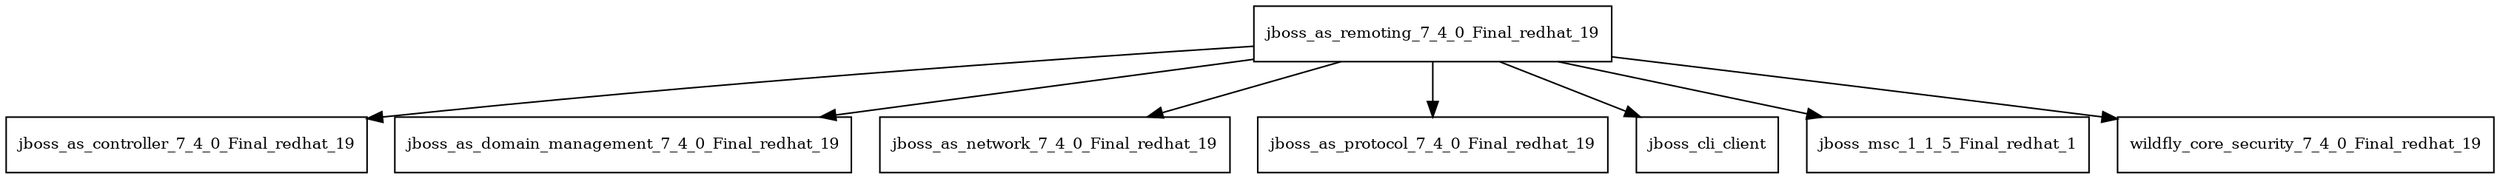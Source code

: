 digraph jboss_as_remoting_7_4_0_Final_redhat_19_dependencies {
  node [shape = box, fontsize=10.0];
  jboss_as_remoting_7_4_0_Final_redhat_19 -> jboss_as_controller_7_4_0_Final_redhat_19;
  jboss_as_remoting_7_4_0_Final_redhat_19 -> jboss_as_domain_management_7_4_0_Final_redhat_19;
  jboss_as_remoting_7_4_0_Final_redhat_19 -> jboss_as_network_7_4_0_Final_redhat_19;
  jboss_as_remoting_7_4_0_Final_redhat_19 -> jboss_as_protocol_7_4_0_Final_redhat_19;
  jboss_as_remoting_7_4_0_Final_redhat_19 -> jboss_cli_client;
  jboss_as_remoting_7_4_0_Final_redhat_19 -> jboss_msc_1_1_5_Final_redhat_1;
  jboss_as_remoting_7_4_0_Final_redhat_19 -> wildfly_core_security_7_4_0_Final_redhat_19;
}
